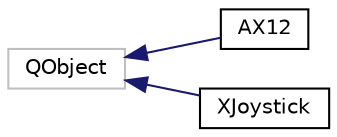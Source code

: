 digraph "Graphical Class Hierarchy"
{
  edge [fontname="Helvetica",fontsize="10",labelfontname="Helvetica",labelfontsize="10"];
  node [fontname="Helvetica",fontsize="10",shape=record];
  rankdir="LR";
  Node1 [label="QObject",height=0.2,width=0.4,color="grey75", fillcolor="white", style="filled"];
  Node1 -> Node2 [dir="back",color="midnightblue",fontsize="10",style="solid",fontname="Helvetica"];
  Node2 [label="AX12",height=0.2,width=0.4,color="black", fillcolor="white", style="filled",URL="$class_a_x12.html",tooltip="The AX12 class is used to control AX-12 motors from Dynamixel. "];
  Node1 -> Node3 [dir="back",color="midnightblue",fontsize="10",style="solid",fontname="Helvetica"];
  Node3 [label="XJoystick",height=0.2,width=0.4,color="black", fillcolor="white", style="filled",URL="$class_x_joystick.html",tooltip="The XJoystick&#39;s class is used to control the SFML Joystick&#39;s class with signals and slots ..."];
}
